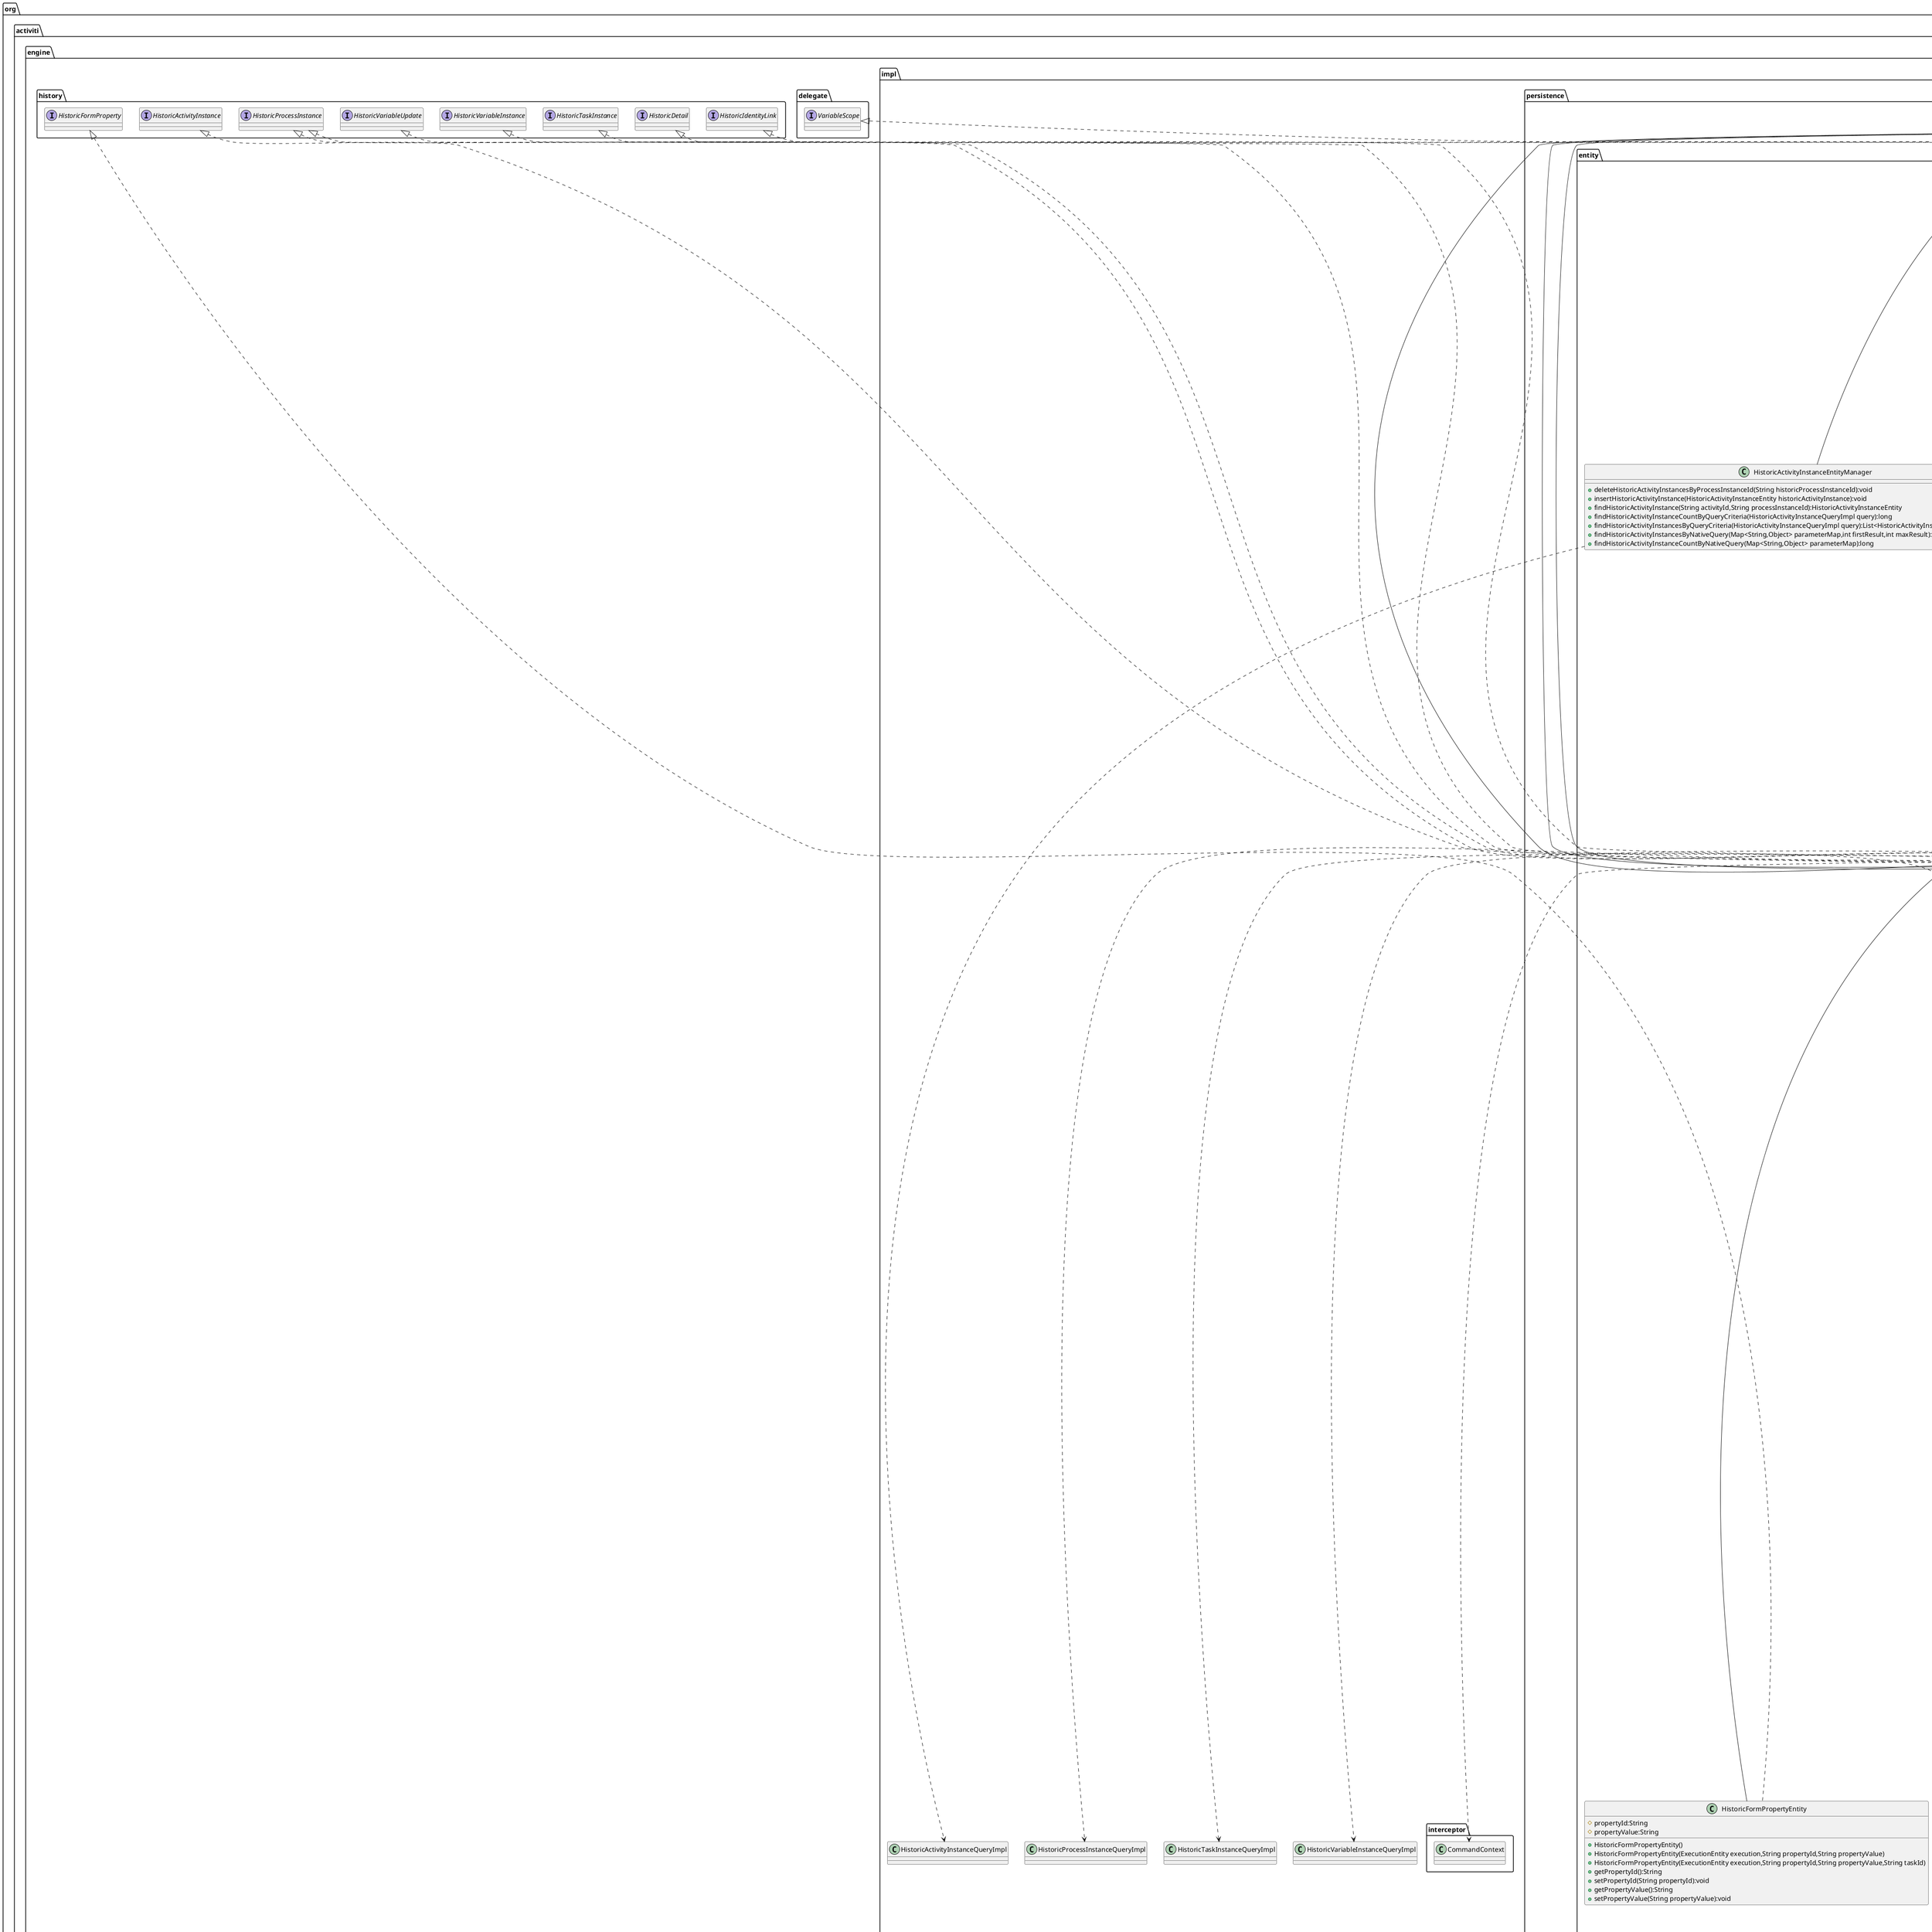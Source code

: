 @startuml
/' !include org.activiti.engine.impl.db.puml '/
/' !include org.activiti.engine.impl.variable.puml '/
/' !include org.activiti.engine.impl.persistence.entity.puml '/
hide @unlinked

package "org.activiti.engine.impl.persistence.entity" {

class AttachmentEntity implements org.activiti.engine.task.Attachment,org.activiti.engine.impl.db.PersistentObject,org.activiti.engine.impl.db.HasRevision {
    # id:String
    # revision:int
    # name:String
    # description:String
    # type:String
    # taskId:String
    # processInstanceId:String
    # url:String
    # contentId:String
    # content:ByteArrayEntity
    # userId:String
    # time:Date

    + AttachmentEntity()
    + getPersistentState():Object
    + getRevisionNext():int
    + getId():String
    + setId(String id):void
    + getRevision():int
    + setRevision(int revision):void
    + getName():String
    + setName(String name):void
    + getDescription():String
    + setDescription(String description):void
    + getType():String
    + setType(String type):void
    + getTaskId():String
    + setTaskId(String taskId):void
    + getProcessInstanceId():String
    + setProcessInstanceId(String processInstanceId):void
    + getUrl():String
    + setUrl(String url):void
    + getContentId():String
    + setContentId(String contentId):void
    + getContent():ByteArrayEntity
    + setContent(ByteArrayEntity content):void
    + getUserId():String
    + setUserId(String userId):void
    + getTime():Date
    + setTime(Date time):void
}

class AttachmentEntityManager extends org.activiti.engine.impl.persistence.AbstractManager {
    + findAttachmentsByProcessInstanceId(String processInstanceId):List<org.activiti.engine.task.Attachment>
    + findAttachmentsByTaskId(String taskId):List<org.activiti.engine.task.Attachment>
    + deleteAttachmentsByProcessInstanceId(String processInstanceId):void
    + deleteAttachmentsByTaskId(String taskId):void
    # checkHistoryEnabled():void
}

class ByteArrayEntity implements org.activiti.engine.impl.db.PersistentObject,org.activiti.engine.impl.db.HasRevision {
    # id:String
    # revision:int
    # name:String
    # bytes:byte[]
    # deploymentId:String
    == construct ==
    # ByteArrayEntity()
    # ByteArrayEntity(String name,byte[] bytes)
    # ByteArrayEntity(byte[] byte)
    == static ==
    + {static} createAndInsert(String name,byte[] byte):ByteArrayEntity
    + {static} createAndInsert(byte[] byte):ByteArrayEntity
    == method ==
    + getBytes():byte[]
    + setBytes(byte[] bytes):void
    + getPersistentState():ByteArrayEntity$PersistentState
    + getRevisionNext():int
    + getId():String
    + setId(String id):void
    + getName():String
    + setName(String name):void
    + getDeploymentId():String
    + setDeploymentId(String deploymentId):void
    + getRevision():int
    + setRevision(int revision):void
    + toString():String
}
class ByteArrayEntity$PersistentState {
    - name:String
    - bytes:byte[]
    + ByteArrayEntity$PersistentState(String name,byte[] bytes)
    + equals(Object obj):boolean
    + hashCode():int
}

class ByteArrayEntityManager extends org.activiti.engine.impl.persistence.AbstractManager {
    + findById(String byteArrayEntityId):ByteArrayEntity
    + deleteByteArrayById(String byteArrayEntityId):void
    + deleteByteArray(ByteArrayEntity):void
}

class ByteArrayRef {
    - id:String
    - name:String
    - entity:ByteArrayEntity
    - deleted:boolean
    == construct ==
    + ByteArrayRef()
    + ByteArrayRef(String id)
    == method ==
    + getId():String
    + getName():String
    + getBytes():byte[]
    + setValue(String name,byte[] bytes):void
    + setBytes(byte[] bytes):void
    + getEntity():ByteArrayEntity
    + delete():void
    + isDeleted():boolean
    + toString():String
}
ByteArrayRef *--> ByteArrayEntity

class CommentEntity implements org.activiti.engine.task.Comment,org.activiti.engine.task.Event,org.activiti.engine.impl.db.PersistentObject {
    # id:String
    # type:String
    # userId:String
    # time:Date
    # taskId:String
    # processInstanceId:String
    # action:String
    # message:String
    # fullMessage:String
    == method ==
    + getPersistentState():Object
    + getFullMessageBytes():byte[]
    + setFullMessageBytes(byte[] bytes):void
    + setMessage(String[] messageParts):void
    + getMessageParts():List<String>
    + getId():String
    + setId(String id):void
    + getUserId():String
    + setUserId(String userId):void
    + getTaskId():String
    + setTaskId(String taskId):void
    + getMessage():String
    + setMessage(String message):void
    + getTime():Date
    + setTime(Date time):void
    + getProcessInstanceId():String
    + setProcessInstanceId(String processInstanceId):void
    + getType():String
    + setType(String type):void
    + getFullMessage():String
    + setFullMessage(String fullMessage):void
    + getAction():String
    + setAction(String action):void
}

class CommentEntityManager extends org.activiti.engine.impl.persistence.AbstractManager {
    + delete(org.activiti.engine.impl.db.PersistentObject):void
    + insert(org.activiti.engine.impl.db.PersistentObject):void
    + findCommentsByTaskId(String taskId):List<org.activiti.engine.task.Comment>
    + findCommentsByTaskIdAndType(String taskId,String type):List<org.activiti.engine.task.Comment>
    + findCommentsByType(String type):List<org.activiti.engine.task.Comment>
    + findEventsByTaskId(String taskId):List<org.activiti.engine.task.Event>
    + findEventsByProcessInstanceId(String processInstanceId):List<org.activiti.engine.task.Event>
    + deleteCommentsByTaskId(String taskId):void
    + deleteCommentsByProcessInstanceId(String processInstanceId):void
    + findCommentsByProcessInstanceId(String processInstanceId):List<org.activiti.engine.task.Comment>
    + findCommentsByProcessInstanceId(String processInstanceId,String type):List<org.activiti.engine.task.Comment>
    + findComment(String commentId):org.activiti.engine.task.Comment
    + findEvent(String commentId):org.activiti.engine.task.Event
}

class CompensateEventSubscriptionEntity extends EventSubscriptionEntity {
    == construct ==
    + CompensateEventSubscriptionEntity()
    + CompensateEventSubscriptionEntity(ExecutionEntity executionEntity)
    == method ==
    + {static} createAndInsert(ExecutionEntity executionEntity):CompensateEventSubscriptionEntity
    # processEventSync(Object payload):void
    + moveUnder(ExecutionEntity newExecution):CompensateEventSubscriptionEntity
}

class DeploymentEntity implements org.activiti.engine.repository.Deployment,org.activiti.engine.impl.db.PersistentObject {
    # id:String
    # name:String
    # category:String
    # tenantId:String
    # resources:Map<String,ResourceEntity》
    # deploymentTime:Date
    # isNew:boolean
    # deployedArtifacts:Map<Class<?>,List<Object>>
    + getResource(String resourceName):ResourceEntity
    + addResource(ResourceEntity resource):void
    + getResources():Map<String,ResourceEntity>
    + getPersistentState():Object
    + addDeployedArtifact(Object deployedArtifact):void
    + getDeployedArtifacts(Class<T> clazz):List<T>
    + getId():String
    + setId(String id):void
    + getName():String
    + setName(String):void
    + getCategory():String
    + setCategory(String):void
    + getTenantId():String
    + setTenantId():String
    + setResources(Map<String,ResourceEntity>):void
    + getDeploymentTime():Date
    + setDeploymentTime(Date deploymentTime):void
    + isNew():boolean
    + setNew(boolean isNew):void
}

class DeploymentEntityManager extends org.activiti.engine.impl.persistence.AbstractManager {
    + insertDeployment(DeploymentEntity deployment):void
    + deleteDeployment(String deploymentId,boolean cascade):void
    # findLatestProcessDefinition(org.activiti.engine.repository.ProcessDefinition):org.activiti.engine.repository.ProcessDefinition
    # findNewLatestProcessDefinitionAfterRemovalOf(org.activiti.engine.repository.ProcessDefinition):org.activiti.engine.repository.ProcessDefinition
    + findLatestDeploymentByName(String deploymentName):DeploymentEntity
    + findDeploymentById(String deploymentId):DeploymentEntity
    + findDeploymentCountByQueryCriteria(org.activiti.engine.impl.DeploymentQueryImpl query):long
    + findDeploymentsByQueryCriteria(org.activiti.engine.impl.DeploymentQueryImpl query,Page page):List<Deployment>
    + getDeploymentResourceNames(String deploymentId):List<String>
    + findDeploymentsByNativeQuery(Map<String,Object> parameter,int firstResult,int maxResult):List<Deployment>
    + findDeploymentCountByNativeQuery(Map<String,Object> parameter):long
}

class EventLogEntryEntity implements org.activiti.engine.impl.db.PersistentObject,org.activiti.engine.event.EventLogEntry {
    # logNumber:long
    # type:String
    # processDefinitionId:String
    # processInstanceId:String
    # executionId:String
    # taskId:String
    # timeStamp:Date
    # userId:String
    # data:byte[]
    # lockOwner:String
    # lockTime:String
    # isProcessed:int
    == construct ==
    + EventLogEntryEntity()
    == method ==
    + getId():String
    + getPersistentState():Object
    + getLogNumber():long
    + setLogNumber(long logNumber):void
    + getType():String
    + setType(String type):void
    + getProcessInstanceId():String
    + setProcessInstanceId(String processInstanceId):void
    + getProcessDefinitionId():String
    + setProcessDefinitionId(String processDefinitionId):void
    + getExecutionId():String
    + setExecutionId(String executionId):void
    + getTaskId():String
    + setTaskId(String taskId):void
    + getTimeStamp():Date
    + setTimeStamp(Date timeStamp):void
    + getUserId():String
    + setUserId(String userId):void
    + getData():byte[]
    + setData(byte[] data):void
    + getLockOwner():String
    + setLockOwner(String lockOwner):void
    + getLockTime():String
    + setLockTime(String lockTime):void
    + getProcessed():int
    + setProcessed(int isProcessed):void
}
class EventLogEntryEntityManager extends org.activiti.engine.impl.persistence.AbstractManager {
    + insert(EventLogEntryEntity entity):void
    + findAllEventLogEntries():List<EventLogEntry>
    + findEventLogEntries(long startLogNr,long pageSize):List<EventLogEntry>
    + findEventLogEntriesByProcessInstanceId(String processInstanceId):List<EventLogEntry>
    + deleteEventLogEntry(long logNr):void
}

abstract class EventSubscriptionEntity implements org.activiti.engine.impl.db.PersistentObject,org.activiti.engine.impl.db.HasRevision {
    == persistent state ==
    # id:String
    # revision:int
    # eventType:String
    # eventName:String
    # executionId:String
    # processInstanceId:String
    # activityId:String
    # configuration:String
    # created:Date
    # processDefinitionId:String
    # tenantId:String
    == runtime state ==
    # execution:ExecutionEntity
    # activity:org.activiti.engine.impl.pvm.process.ActivityImpl
    == construct ==
    + EventSubscriptionEntity()
    + EventSubscriptionEntity(ExecutionEntity executionEntity)
    == method ==
    + eventReceived(Serializable payload, boolean processASync):void
    # processEventSync(Serializable payload):void
    # processEventAsync(Serializable payload):void
    + delete():void
    + insert():void
    # addToExecution():void
    # removeFromExecution():void
    + getPersistentState():Object
    + getExecution():ExecutionEntity
    + setExecution(ExecutionEntity execution):void
    + getActivity():org.activiti.engine.impl.pvm.process.ActivityImpl
    + setActivity(org.activiti.engine.impl.pvm.process.ActivityImpl activity):void
    + getEventType():String
    + setEventType(String eventType):void
    + getEventName():String
    + setEventName(String eventName):void
    + getExecutionId():String
    + setExecutionId(String executionId):void
    + getProcessInstanceId():String
    + setProcessInstanceId(String processInstanceId):void
    + getConfiguration():String
    + setConfiguration(String configuration):void
    + getCreated():Date
    + setCreated(Date created):void
    + getProcessDefinitionId():String
    + setProcessDefinitionId(String processDefinitionId):void
    + getTenantId():String
    + setTenantId(String tenantId):void
    + getId():String
    + setId(String id):void
    + getRevision():int
    + setRevision(int revision):void
    + getRevisionNext():int
    + getActivityId():String
    + setActivityId(String activityId):void
}

class EventSubscriptionEntityManager extends org.activiti.engine.impl.persistence.AbstractManager {
    # createdSignalSubscriptions:List<SignalEventSubscriptionEntity>
    + insert(EventSubscriptionEntity persistentObject):void
    + deleteEventSubscription(EventSubscriptionEntity persistentObject):void
    + deleteEventSubscriptionsForProcessDefinition(String processDefinitionId):void
    + findEventSubscriptionbyId(String id):EventSubscriptionEntity
    + findEventSubscriptionCountByQueryCriteria(EventSubscriptionQueryImpl eventSubscriptionQueryImpl):long
    + findEventSubscriptionsByQueryCriteria(EventSubscriptionQueryImpl eventSubscriptionQueryImpl,Page page):List<EventSubscriptionEntity>
    + findSignalEventSubscriptionsByEventName(String eventName,String tenantId):List<SignalEventSubscriptionEntity>
    + findSignalEventSubscriptionsByProcessInstanceAndEventName(String processInstanceId,String eventName):List<SignalEventSubscriptionEntity>
    + findSignalEventSubscriptionsByExecution(String executionId):List<SignalEventSubscriptionEntity>
    + findSignalEventSubscriptionsByNameAndExecution(String name,String executionId):List<SignalEventSubscriptionEntity>
    + findEventSubscriptionsByExecutionAndType(String executionId,String type):List<EventSubscriptionEntity>
    + findEventSubscriptionsByExecution(String executionId):List<EventSubscriptionEntity>
    + findEventSubscriptions(String executionId,String type,String activityId):List<EventSubscriptionEntity>
    + findEventSubscriptionsByConfiguration(String type,String configuration,String tenantId):List<EventSubscriptionEntity>
    + findEventSubscriptionsByTypeAndProcessDefinitionId(String type,String processDefinitionId,String tenantId):List<EventSubscriptionEntity>
    + findEventSubscriptionsByName(String type,String eventName,String tenantId):List<EventSubscriptionEntity>
    + findEventSubscriptionsByNameAndExecution(String type,String eventName,String executionId):List<EventSubscriptionEntity>
    + findMessageStartEventSubscriptionByName(String messageName,String tenantId):MessageEventSubscriptionEntity
    + updateEventSubscriptionTenantId(String oldTenantId,String newTenantId):void
}

class ExecutionEntity extends VariableScopeImpl implements ActivityExecution,ExecutionListenerExecution,Execution,PvmExecution,ProcessInstance,InterpretableExecution,org.activiti.engine.impl.db.PersistentObject,org.activiti.engine.impl.db.HasRevision {
    # {static} EVENT_SUBSCRIPTIONS_STATE_BIT: int
    # {static} TASKS_STATE_BIT: int
    # {static} JOBS_STATE_BIT: int
    # processDefinition:org.activiti.engine.impl.pvm.process.ProcessDefinitionImpl
    # activity:org.activiti.engine.impl.pvm.process.ActivityImpl
    # transition:org.activiti.engine.impl.pvm.process.TransitionImpl
    # transitionBeingToken:org.activiti.engine.impl.pvm.process.TransitionImpl
    # processInstance: ExecutionEntity
    # parent: ExecutionEntity
    # executions:List<ExecutionEntity>
    # superExecution: ExecutionEntity
    # subProcessInstance: ExecutionEntity
    # startingExecution:org.activiti.engine.impl.pvm.runtime.StartingExecution
    # tenantId:String
    # name:String
    # description:String
    # localizedName:String
    # localizedDescription:String
    # lockTime:Date
    # isActive:boolean
    # isScope:boolean
    # isConcurrent:boolean
    # isEnded:boolean
    # isEventScope:boolean
    # eventName:String
    # eventSource:org.activiti.engine.impl.pvm.PvmProcessElement
    # executionListenerIndex:int
    # eventSubscription:List< EventSubscriptionEntity>
    # jobs:List<JobEntity>
    # tasks:List<TaskEntity>
    # identityLinks:List<IdentityLinkEntity>
    # cachedEntityState:int
    # deleteRoot:boolean
    # deleteReason:String
    # executeListeners:boolean
    # replacedBy:ExecutionEntity
    # nextOperation:AtomicOperation
    # isOperating:boolean
    # revision:int
    # suspensionState:int
    # processDefinitionId:String
    # processDefinitionKey:String
    # processDefinitionName:String
    # processDefinitionVersion:int
    # deploymentId:String
    # activityId:String
    # activityName:String
    # processInstanceId:String
    # businessKey:String
    # parentId:String
    # superExecutionId:String
    # forceUpdate:boolean
    # queryVariables:List<VariableInstanceEntity>
    == construct ==
    + ExecutionEntity(org.activiti.engine.impl.pvm.process.ActivityImpl)
    + ExecutionEntity()
    == method ==
    + createExecution():ExecutionEntity
    + createSubProcessInstance(PvmProcessDefinition processDefinition):PvmProcessInstance
    # newExecution():ExecutionEntity
    + initialize():void
    + start():void
    + destroy():void
    + end():void
    + signal(String signalName,Object signalData):void
    + take(PvmTransition transition):void
    + take(PvmTransition transition,boolean fireActivityCompletionEvent):void
    + executeActivity(PvmActivity activity):void
    + findInactiveConcurrentExecutions(PvmActivity activity):List<ActivityExecution>
    # getAllChildExecutions():List<ExecutionEntity>
    + takeAll(List<PvmTransition> transitions,List<ActivityExecution> recyclableExecutions):void
    # fireActivityCompletedEvent():void
    # allExecutionsInSameActivity(List<ExecutionEntity> executions):boolean
    + performOperation(AtomicOperation executionOperation):void
    # performOperationSync(AtomicOperation executionOperation):void
    # scheduleAtomicOperationAsync(AtomicOperation executionOperation):void
    + isActive(String activityId):boolean
    + inActivate():void
    + getExecutions():List<ExecutionEntity>
    # ensureExecutionsInitialized():void
    + setExecutions(List<ExecutionEntity> executions):void
    + findExecution(String activityId):ExecutionEntity
    + findActiveActivityIds():List<String>
    # collectActiveActivityIds(List<String> activeActivityIds):void
    + getBusinessKey():String
    + setBusinessKey(String businessKey):void
    + getProcessBusinessKey():String
    + getProcessDefinition():ProcessDefinitionImpl
    + setProcessDefinitionId(String processDefinitionId):void
    + getProcessDefinitionId():String
    + setProcessDefinitionKey(String processDefinitionKey):void
    + getProcessDefinitionKey():String
    + getProcessDefinitionName():String
    + setProcessDefinitionName():String
    + getProcessDefinitionVersion():String
    + setProcessDefinitionVersion(Integer version):void
    + getDeploymentId():String
    + setDeploymentId(String deploymentId):void
    # ensureProcessDefinitionInitialized():void
    + setProcessDefinition(ProcessDefinitionImpl processDefinition):void
    + getProcessInstance():ExecutionEntity
    # ensureProcessInstanceInitialized():void
    + setProcessInstance(InterpretableExecution processInstance):void
    + isProcessInstanceType():boolean
    + getActivity():ActivityImpl
    # ensureActivityInitialized():void
    + setActivity(ActivityImpl activity):void
    + getParent():ExecutionEntity
    # ensureParentInitialized():void
    + setParent(InterpretableExecution parent):void
    + getSuperExecutionId():String
    + getSuperExecution():ExecutionEntity
    # ensureSuperExecutionInitialized():void
    + setSuperExecution(ExecutionEntity superExecution):void
    + getSubProcessInstance():ExecutionEntity
    + setSubProcessInstance(ExecutionEntity subProcessInstance):void
    # ensureSubProcessInstanceInitialized():void
    # getScopeObject():ScopeImpl
    + isScope():boolean
    + setScope(boolean isScope):void
    + remove():void
    + destroyScope(String reason):void
    - removeEventScopes():void
    - removeEventSubscriptions():void
    - removeJobs():void
    - removeTasks(String reason):void
    + getReplacedBy():ExecutionEntity
    + setReplacedBy(InterpretableExecution replacedBy):void
    # initializeVariableInstanceBackPointer(VariableInstanceEntity variableInstance):void
    # loadVariableInstances():List<VariableInstanceEntity>
    # getParentVariableScope():VariableScopeImpl
    # getSourceActivityExecution():ExecutionEntity
    # isActivityIdUsedForDetails():boolean
    # createVariableInstance(String variableName,Object value,ExecutionEntity sourceActivityExecution):VariableInstanceEntity
    # updateVariableInstance(VariableInstanceEntity variableInstances,Object value,ExecutionEntity sourceActivityExecution):void
    # getSpecificVariable(String variableName):VariableInstanceEntity
    # getSpecificVariables(Collection<String> variableNames):List<VariableInstanceEntity>
    + getPersistentState():Object
    + insert():void
    + deleteCascade(String deleteReason):void
    + setDeleteRoot(boolean deleteRoot):void
    + getRevisionNext():int
    + forceUpdate():void
    + getEngineServices():EngineServices
    + getToStringIdentity():String
    + getEventSubscriptionsInternal():List<EventSubscriptionEntity>
    + getEventSubscriptions():List<EventSubscriptionEntity>
    + getCompensateEventSubscriptions():List<CompensateEventSubscriptionEntity>
    + getCompensateEventSubscriptions(String activityId):List<CompensateEventSubscriptionEntity>
    # ensureEventSubscriptionsInitialized():void
    + addEventSubscription(EventSubscriptionEntity eventSubscription):void
    + removeEventSubscription(EventSubscriptionEntity eventSubscriptionEntity):void
    # ensureJobsInitialized():void
    # getJobsInternal():List<JobEntity>
    + getJobs():List<JobEntity>
    + addJob(JobEntity jobEntity):void
    + removeJob(JobEntity jobEntity):void
    + getTasks():List<TaskEntity>
    + addTask(TaskEntity task):void
    + removeTask(TaskEntity task):void
    + getIdentityLinks():List<IdentityLinkEntity>
    + addIdentityLink(String userId,String groupId,String type):IdentityLinkEntity
    + involveUser(String userId,String type):IdentityLinkEntity
    + removeIdentityLinks():void
    + setCachedEntityState(int cachedEntityState):void
    + getCachedEntityState():int
    + getProcessInstanceId():String
    + getParentId():String
    + setParentId(String parentId):void
    + getId():String
    + setId(String id):void
    + getRevision():int
    + setRevision(int revision):void
    + getActivityId():String
    + getTransition():TransitionImpl
    + setTransition(TransitionImpl transition):void
    + getTransitionBeingTaken():TransitionImpl
    + setTransitionBeingTaken(TransitionImpl transition):void
    + getExecutionListenerIndex():Integer
    + setExecutionListenerIndex(Integer executionListenerIndex):void
    + isConcurrent():boolean
    + setConcurrent(boolean isConcurrent):void
    + isActive():boolean
    + setActive(boolean isActive):void
    + isEnded():boolean
    + setEnded(boolean ended):void
    + getEventName():String
    + setEventName(String eventName):void
    + getEventSource():PvmProcessElement
    + setEventSource(PvmProcessElement eventSource):void
    + getDeleteReason():String
    + setDeleteReason(String deleteReason):void
    + isDeleteRoot():boolean
    + getSuspensionState():int
    + setSuspensionState(int state):void
    + isSuspended():boolean
    + isEventScope():boolean
    + setEventScope(boolean isEventScope):void
    + getStartingExecution():StartingExecution
    + disposeStartingExecution():void
    + shouldExecuteListeners():boolean
    + getCurrentActivityId():String
    + getCurrentActivityName():String
    + getName():String
    + getDescription():String
    + getTenantId():String
    + setTenantId(String tenantId):void
    + getLockTime():Date
    + setLockTime(Date lockTime):void
    + getProcessVariables():Map<String,Object>
    + getQueryVariables():List<VariableInstanceEntity>
    + setQueryVariables(List<VariableInstanceEntity> queryVariables):void
    + updateProcessBusinessKey(String bzKey):String
    + deleteIdentityLink(String userId,String groupId,String type):void
    + setExecuteListeners(boolean executeListeners):void
}

class ExecutionEntityManager extends org.activiti.engine.impl.persistence.AbstractManager {
    + deleteProcessInstancesByProcessDefinition(String processDefinitionId,String deleteReason,boolean cascade,boolean executeListeners):void
    + deleteProcessInstance(String processInstanceId,String deleteReason):void
    + deleteProcessInstance(String processInstanceId,String deleteReason,boolean cascade,boolean executeListeners):void
    - deleteProcessInstanceCascade(ExecutionEntity execution,String deleteReason,boolean deleteHistory,boolean executeListeners):void
    + findSubProcessInstanceBySuperExecutionId(String superExecutionId):ExecutionEntity
    + findChildExecutionsByParentExecutionId(String parentExecutionId):List<ExecutionEntity>
    + findChildExecutionsByProcessInstanceId(String processInstanceId):List<ExecutionEntity>
    + findExecutionById(String executionId):ExecutionEntity
    + findExecutionCountByQueryCriteria(org.activiti.engine.impl.ExecutionQueryImpl query):long
    + findExecutionsByQueryCriteria(org.activiti.engine.impl.ExecutionQueryImpl query,Page page):List<ExecutionEntity>
    + findProcessInstanceCountByQueryCriteria(org.activiti.engine.impl.ProcessInstanceQueryImpl query):long
    + findProcessInstanceByQueryCriteria(org.activiti.engine.impl.ProcessInstanceQueryImpl query):List<ProcessInstance>
    + findProcessInstanceAndVariablesByQueryCriteria(org.activiti.engine.impl.ProcessInstanceQueryImpl query):List<ProcessInstance>
    + findEventScopeExecutionsByActivityId(String activityRef,String parentExecutionId):List<ExecutionEntity>
    + findExecutionsByNativeQuery(Map<String,Object> parameter,int firstResult,int maxResult):List<Execution>
    + findProcessInstanceByNativeQuery(Map<String,Object> parameter,int firstResult,int maxResult):List<ProcessInstance>
    + findExecutionCountByNativeQuery(Map<String,Object> parameter):long
    + updateExecutionTenantIdForDeployment(String deploymentId,String newTenantId):void
    + updateProcessInstanceLockTime(String processInstanceId):void
    + clearProcessInstanceLockTime(String processInstanceId):void
}

class GroupEntity implements org.activiti.engine.identity.Group,org.activiti.engine.impl.db.PersistentObject,org.activiti.engine.impl.db.HasRevision {
    # id:String
    # revision:int
    # name:String
    # type:String
    + GroupEntity()
    + GroupEntity(String id)
    + getPersistentState():Object
    + getRevisionNext():int
    + getId():String
    + setId(String id):void
    + getName():String
    + setName(String name):void
    + getType():String
    + setType(String type):void
    + getRevision():int
    + setRevision(int revision):void
}
class GroupEntityManager extends org.activiti.engine.impl.persistence.AbstractManager implements GroupIdentityManager{
    + createNewGroup(String groupId): org.activiti.engine.identity.Group
   + insertGroup(org.activiti.engine.identity.Group group): void
   + updateGroup(org.activiti.engine.identity.Group updatedGroup): void
   + deleteGroup(String groupId): void
   + createNewGroupQuery(): org.activiti.engine.identity.GroupQuery
   + findGroupByQueryCriteria(org.activiti.engine.impl.GroupQueryImpl query, org.activiti.engine.impl.Page page): List<org.activiti.engine.identity.Group>
   + findGroupCountByQueryCriteria(org.activiti.engine.impl.GroupQueryImpl query): long
   + findGroupsByUser(String userId): List<org.activiti.engine.identity.Group>
   + findGroupsByNativeQuery(Map<String, Object> parameterMap, int firstResult, int maxResults): List<org.activiti.engine.identity.Group>
   + findGroupCountByNativeQuery(Map<String, Object> parameterMap): long
   + isNewGroup(org.activiti.engine.identity.Group group): boolean
}

interface GroupIdentityManager {
   + createNewGroup(String groupId): org.activiti.engine.identity.Group
   + insertGroup(org.activiti.engine.identity.Group group): void
   + updateGroup(org.activiti.engine.identity.Group updatedGroup): void
   + deleteGroup(String groupId): void
   + createNewGroupQuery(): org.activiti.engine.identity.GroupQuery
   + findGroupByQueryCriteria(org.activiti.engine.impl.GroupQueryImpl query, org.activiti.engine.impl.Page page): List<org.activiti.engine.identity.Group>
   + findGroupCountByQueryCriteria(org.activiti.engine.impl.GroupQueryImpl query): long
   + findGroupsByUser(String userId): List<org.activiti.engine.identity.Group>
   + findGroupsByNativeQuery(Map<String, Object> parameterMap, int firstResult, int maxResults): List<org.activiti.engine.identity.Group>
   + findGroupCountByNativeQuery(Map<String, Object> parameterMap): long
   + isNewGroup(org.activiti.engine.identity.Group group): boolean
}

class HistoricActivityInstanceEntity extends HistoricScopeInstanceEntity implements org.activiti.engine.history.HistoricActivityInstance {
    # activityId:String
    # activityName:String
    # activityType:String
    # executionId:String
    # assignee:String
    # taskId:String
    # calledProcessInstanceId:String
    # tenantId:String
    + HistoricActivityInstanceEntity（）
    + getPersistentState():Object
    + getActivityId():String
    + setActivityId(String activityId):void
    + getActivityName():String
    + setActivityName(String activityName):void
    + getActivityType():String
    + setActivityType(String activityType):void
    + getExecutionId():String
    + setExecutionId(String executionId):void
    + getAssignee():String
    + setAssignee(String assignee):void
    + getTaskId():String
    + setTaskId(String taskId):void
    + getCalledProcessInstanceId():String
    + setCalledProcessInstanceId(String calledProcessInstanceId):void
    + getTenantId():String
    + setTenantId(String tenantId):void
    + getTime():Date
}

class HistoricActivityInstanceEntityManager extends org.activiti.engine.impl.persistence.AbstractManager {
    + deleteHistoricActivityInstancesByProcessInstanceId(String historicProcessInstanceId):void
    + insertHistoricActivityInstance(HistoricActivityInstanceEntity historicActivityInstance):void
    + findHistoricActivityInstance(String activityId,String processInstanceId):HistoricActivityInstanceEntity
    + findHistoricActivityInstanceCountByQueryCriteria(HistoricActivityInstanceQueryImpl query):long
    + findHistoricActivityInstancesByQueryCriteria(HistoricActivityInstanceQueryImpl query):List<HistoricActivityInstance>
    + findHistoricActivityInstancesByNativeQuery(Map<String,Object> parameterMap,int firstResult,int maxResult):List<HistoricActivityInstance>
    + findHistoricActivityInstanceCountByNativeQuery(Map<String,Object> parameterMap):long
}
HistoricActivityInstanceEntityManager ..> org.activiti.engine.impl.HistoricActivityInstanceQueryImpl

class HistoricDetailAssignmentEntity extends HistoricDetailEntity {
}
abstract class HistoricDetailEntity implements org.activiti.engine.history.HistoricDetail,org.activiti.engine.impl.db.PersistentObject {
    # id:String
    # processInstanceId:String
    # activityInstanceId:String
    # executionId:String
    # taskId:String
    # time:Date
    # detailType:String
    + getPersistentState():Object
    + delete():void
    + getId():String
    + setId(String id):void
    + getProcessInstanceId():String
    + setProcessInstanceId(String processInstanceId):void
    + getActivityInstanceId():String
    + setActivityInstanceId(String activityInstanceId):void
    + getExecutionId():String
    + setExecutionId(String executionId):void
    + getTaskId():String
    + setTaskId(String taskId):void
    + getTIme():Date
    + setTime(Date time):void
    + getDetailType():String
    + setDetailType(String detailType):void
}
class HistoricDetailEntityManager extends org.activiti.engine.impl.persistence.AbstractManager {
    + deleteHistoricDetailsByProcessInstanceId(String processInstanceId):void
    + findHistoricDetailCountByQueryCriteria(HistoricDetailQueryImpl query):long
    + findHistoricDetailsByQueryCriteria(HistoricDetailQueryImpl query):List<HistoricDetail>
    + deleteHistoricDetailsByTaskId(String taskId):void
    + findHistoricDetailsByNativeQuery(Map<String,Object> params,int firstResult,int maxResult):List<HistoricDetail>
    + findHistoricDetailCountByNativeQuery(Map<String,Object> param):long
}

class HistoricDetailTransitionInstanceEntity extends HistoricDetailEntity {

}
abstract HistoricScopeInstanceEntity implements org.activiti.engine.impl.db.PersistentObject {
}
class HistoricDetailVariableInstanceUpdateEntity extends HistoricDetailEntity implements org.activiti.engine.impl.variable.ValueFields,org.activiti.engine.history.HistoricVariableUpdate,org.activiti.engine.impl.db.PersistentObject, HasRevision{
    # revision:int
    # name:String
    # variableType:VariableType
    # longValue:Long
    # doubleValue:Double
    # textValue:String
    # textValue2:String
    # byteArrayRef:ByteArrayRef
    # cachedValue:Object
    # HistoricDetailVariableInstanceUpdateEntity()
    + {static} copyAndInsert(VariableInstanceEntity variableInstance):HistoricDetailVariableInstanceUpdateEntity
    + getValue():Object
    + delete():void
    + getPersistentState():Object
    + getVariableTypeName():String
    + getRevisionNext():int
    + getBytes():byte[]
    + setBytes(byte[] bytes):void
    + getByteArrayValueId():String
    + getByteArrayValue():ByteArrayEntity
    + setByteArrayValue(byte[] bytes):void
    + getRevision():int
    + setRevision(int revision):void
    + getVariableName():String
    + getName():String
    + getVariableType():VariableType
    + setVariableType(VariableType type):void
    + getLongValue():Long
    + setLongValue(Long longValue):void
    + getDoubleValue():Double
    + setDoubleValue(Double doubleValue):void
    + getTextValue():String
    + setTextValue(String textValue):void
    + getTextValue2():String
    + setTextValue2(String textValue2):void
    + getCachedValue():Object
    + setCachedValue(Object cachedValue):void



}
class HistoricFormPropertyEntity extends HistoricDetailEntity implements org.activiti.engine.history.HistoricFormProperty {
    # propertyId:String
    # propertyValue:String
    + HistoricFormPropertyEntity()
    + HistoricFormPropertyEntity(ExecutionEntity execution,String propertyId,String propertyValue)
    + HistoricFormPropertyEntity(ExecutionEntity execution,String propertyId,String propertyValue,String taskId)
    + getPropertyId():String
    + setPropertyId(String propertyId):void
    + getPropertyValue():String
    + setPropertyValue(String propertyValue):void
}
class HistoricIdentityLinkEntity implements org.activiti.engine.history.HistoricIdentityLink,org.activiti.engine.impl.db.PersistentObject,org.activiti.engine.impl.db.BulkDeleteable {
    # id:String
    # userId:String
    # groupId:String
    # type:String
    # processInstanceId:String
    # taskId:String
    + HistoricIdentityLinkEntity(IdentityLinkEntity link)
    + HistoricIdentityLinkEntity()
    + getPersistentState():Object
    + isUser():boolean
    + isGroup():boolean
    + getId():String
    + setId(String id):void
    + getType():String
    + setType(String type):void
    + getUserId():String
    + setUserId(String userId):void
    + getGroupId():String
    + setGroupId(String groupId):void
    + getTask():String
    + setTask(String taskId):void
    + getProcessInstanceId():String
    + setProcessInstanceId(String processInstanceId):void
}
class HistoricIdentityLinkEntityManager extends org.activiti.engine.impl.persistence.AbstractManager {
    + deleteHistoricIdentityLink(HistoricIdentityLinkEntity link):void
    + deleteHistoricIdentityLink(String id):void
    + findHistoricIdentityLinksByTaskId(String taskId):List<HistoricIdentityLinkEntity>
    + findHistoricIdentityLinksByProcessInstanceId(String processInstanceId):List<HistoricIdentityLinkEntity>
    + deleteHistoricIdentityLinksByTaskId(String taskId):void
    + deleteHistoricIdentityLinksByProcInstance(String processInstanceId):void
}

class HistoricProcessInstanceEntity extends HistoricScopeInstanceEntity implements org.activiti.engine.history.HistoricProcessInstance,org.activiti.engine.history.HistoricProcessInstance,org.activiti.engine.impl.db.BulkDeleteable {
    # endActivityId:String
    # businessKey:String
    # startUserId:String
    # startActivityId:String
    # superProcessInstanceId:String
    # tenantId:String
    # name:String
    # localizedName:String
    # description:String
    # localizedDescription:String
    # queryVariables:List<HistoricVariableInstanceEntity>
    + HistoricProcessInstanceEntity()
    + HistoricProcessInstanceEntity(ExecutionEntity processInstance)
    + getPersistentState():Object
    + getEndActivityId():String
    + setEndActivityId(String endActivityId):void
    + getBusinessKey():String
    + setBusinessKey(String businessKey):void
    + getStartUserId():String
    + setStartUserId(String startUserId):void
    + getStartActivityId():String
    + setStartActivityId(String startActivityId):void
    + getSuperProcessInstanceId():String
    + setSuperProcessInstanceId(String superProcessInstanceId):void
    + getTenantId():String
    + setTenantId(String tenantId):void
    + getName():String
    + setName(String name):void
    + getLocalizedName():String
    + setLocalizedName(String localizedName):void
    + getDescription():String
    + setDescription(String description):void
    + getLocalizedDescription():String
    + setLocalizedDescription(String localizedDescription):void
    + getProcessVariables():Map<String,Object>
    + getQueryVariables():List<HistoricVariableInstanceEntity>
    + setQueryVariables(List<HistoricVariableInstanceEntity> queryVariables):void
}

class HistoricProcessInstanceEntityManager extends org.activiti.engine.impl.persistence.AbstractManager {
    + findHistoricProcessInstance(String processInstanceId):HistoricProcessInstanceEntity
    + deleteHistoricProcessInstanceByProcessDefinitionId(String processDefinitionId):void
    + deleteHistoricProcessInstanceById(String historicProcessInstanceId):void
    + findHistoricProcessInstanceCountByQueryCriteria(HistoricProcessInstanceQueryImpl query):long
    + findHistoricProcessInstancesByQueryCriteria(HistoricProcessInstanceQueryImpl query):List<HistoricProcessInstance>
    + findHistoricProcessInstancesAndVariablesByQueryCriteria(HistoricProcessInstanceQueryImpl query):List<HistoricProcessInstance>
    + findHistoricProcessInstancesByNativeQuery(Map<String,Object> parameterMap,int firstResult,int maxResults):List<HistoricProcessInstance>
    + findHistoricProcessInstanceCountByNativeQuery(Map<String,Object> parameterMap):long
}
HistoricProcessInstanceEntityManager ..> org.activiti.engine.impl.HistoricProcessInstanceQueryImpl

abstract class HistoricScopeInstanceEntity implements org.activiti.engine.impl.db.PersistentObject {
    # id:String
    # processInstanceId:String
    # processDefinitionId:String
    # processDefinitionKey:String
    # processDefinitionName:String
    # processDefinitionVersion:Integer
    # deploymentId:String
    # startTime:Date
    # endTime:Date
    # durationInMillis:Long
    # deleteReason:String
    + markEnded(String deleteReason):void
    + getId():String
    + setId(String id):void
    + getProcessInstanceId():String
    + setProcessInstanceId(String processInstanceId):void
    + getProcessDefinitionId():String
    + setProcessDefinitionId(String processDefinitionId):void
    + getProcessDefinitionKey():String
    + setProcessDefinitionKey(String processDefinitionKey):void
    + getProcessDefinitionName():String
    + setProcessDefinitionName(String processDefinitionName):void
    + getProcessDefinitionVersion():Integer
    + setProcessDefinitionVersion(Integer version):void
    + getDeploymentId():String
    + setDeploymentId(String deploymentId):void
    + getStartTime():Date
    + setStartTime(Date startTime):void
    + getEndTime():Date
    + setEndTime(Date endTime):void
    + getDurationInMillis():Long
    + setDurationInMillis(Long durationInMillis):void
    + getDeleteReason():String
    + setDeleteReason(String deleteReason):void
}
class HistoricTaskInstanceEntity extends HistoricScopeInstanceEntity implements org.activiti.engine.history.HistoricTaskInstance,org.activiti.engine.impl.db.BulkDeleteable,org.activiti.engine.impl.db.PersistentObject {
    # executionId:String
    # name:String
    # localizedName:String
    # description:String
    # localizedDescription:String
    # parentTaskId:String
    # owner:String
    # assignee:String
    # taskDefinitionKey:String
    # formKey:String
    # priority:int
    # dueDate:Date
    # claimTIme:Date
    # category:String
    # tenantId:String
    # queryVariables:List<HistoricVariableInstanceEntity>
    + HistoricTaskInstanceEntity()
    + HistoricTaskInstanceEntity(TaskEntity task,ExecutionEntity execution)
    + getPersistentState():Object
    + getExecutionId():String
    + setExecutionId(String executionId):void
    + getName():String
    + setName(String name):void
    + setLocalizedName(String localizedName):void
    + getLocalizedName():String
    + getDescription():String
    + setDescription(String description):void
    + getLocalizedDescription():String
    + setLocalizedDescription(String localizedDescription):void
    + getAssignee():String
    + setAssignee(String assignee):void
    + getTaskDefinitionKey():String
    + setTaskDefinitionKey(String taskDefinitionKey):void
    + getCreateTime():Date
    + getFormKey():String
    + setFormKey(String formKey):void
    + getPriority():int
    + setPriority(int priority):void
    + getDueDate():Date
    + setDueDate(Date dueDate):void
    + getCategory():String
    + setCategory(String category):void
    + getOwner():String
    + setOwner(String owner):void
    + getParentTaskId():String
    + setParentTaskId(String parentTaskId):void
    + getClaimTime():Date
    + setClaimTime(Date claimTime):void
    + getTenantId():String
    + setTenantId(String tenantId):void
    + getTime():Date
    + setTime():Date
    + getWorkTimeInMillis():Long
    + getTaskLocalVariables():Map<String,Object>
    + getProcessVariables():Map<String,Object>
    + getQueryVariables():List<HistoricVariableInstanceEntity>
    + setQueryVariables(List<HistoricVariableInstanceEntity> queryVariables):void
}
class HistoricTaskInstanceEntityManager extends org.activiti.engine.impl.persistence.AbstractManager {
    + deleteHistoricTaskInstancesByProcessInstanceId(String processInstanceId):void
    + findHistoricTaskInstanceCountByQueryCriteria(HistoricTaskInstanceQueryImpl query):long
    + findHistoricTaskInstancesByQueryCriteria(HistoricTaskInstanceQueryImpl query):List<HistoricTaskInstance>
    + findHistoricTaskInstancesAndVariablesByQueryCriteria(HistoricTaskInstanceQueryImpl query):List<HistoricTaskInstance>
    + findHistoricTaskInstancesById(String taskId):HistoricTaskInstanceEntity
    + findHistoricTasksByParentTaskId(String parentTaskId):List<HistoricTaskInstance>
    + deleteHistoricTaskInstanceById(String taskId):void
    + findHistoricTaskInstancesByNativeQuery(Map<String,Object> param,int firstResult,int maxResult):List<HistoricTaskInstance>
    + findHistoricTaskInstanceCountByNativeQuery(Map<String,Object> param):long
}
HistoricTaskInstanceEntityManager ..> org.activiti.engine.impl.HistoricTaskInstanceQueryImpl

class HistoricVariableInitializingList extends ArrayList<HistoricVariableInstanceEntity> {
    + add(int index,HistoricVariableInstanceEntity e):void
    + add(HistoricVariableInstanceEntity e):boolean
    + addAll(Collection<? extends HistoricVariableInstanceEntity> c):boolean
    + addAll(int index,Collection<? extends HistoricVariableInstanceEntity> c):boolean
    # initializeVariable(HistoricVariableInstanceEntity e):void
}
class HistoricVariableInstanceEntity implements org.activiti.engine.impl.variable.ValueFields, org.activiti.engine.history.HistoricVariableInstance, org.activiti.engine.impl.db.PersistentObject, org.activiti.engine.impl.db.HasRevision, BulkDeleteable {
    # id:String
    # revision:int
    # name:String
    # variableType:VariableType
    # processInstanceId:String
    # executionId:String
    # taskId:String
    # createTime:Date
    # lastUpdatedTime:Date
    # longValue:Long
    # doubleValue:Double
    # textValue:String
    # textValue2:String
    # byteArrayRef:ByteArrayRef
    # cachedValue:Object
    # HistoricVariableInstanceEntity()
    + {static} copyAndInsert(VariableInstanceEntity variableInstance):HistoricVariableInstanceEntity
    + copyValue(VariableInstanceEntity variableInstance):void
    + delete():void
    + getPersistentState():Object
    + getRevisionNext():int
    + getValue():Object
    + getBytes():byte[]
    + setBytes(byte[] bytes):void
    + getByteArrayValue():ByteArrayEntity
    + getByteArrayValueId():String
    + setByteArrayValue(byte[] bytes):void
    + getId():String
    + setId(String id):void
    + getVariableTypeName():String
    + getVariableName():String
    + getVariableType():VariableType
    + getRevision():int
    + setRevision(int revision):void
    + getName():String
    + getLongValue():Long
    + setLongValue(Long longValue):void
    + getDoubleValue():Double
    + setDoubleValue(Double doubleValue):void
    + getTextValue():String
    + setTextValue(String textValue):void
    + getTextValue2():String
    + setTextValue2(String textValue2):void
    + getCachedValue():Object
    + setCachedValue(Object cachedValue):void
    + setVariableType(VariableType variableType):void
    + setProcessInstanceId(String processInstanceId):void
    + getProcessInstanceId():String
    + getTaskId():String
    + setTaskId(String taskId):void
    + getCreateTime():Date
    + setCreateTime(Date createTime):void
    + getLastUpdatedTime():Date
    + setLastUpdatedTime(Date lastUpdatedTime):void
    + getExecutionId():String
    + setExecutionId(String executionId):void
    + getTime():Date
}
HistoricVariableInstanceEntity ..> org.activiti.engine.impl.variable.VariableType
HistoricVariableInstanceEntity ..> org.activiti.engine.impl.variable.ValueFields

class HistoricVariableInstanceEntityManager extends org.activiti.engine.impl.persistence.AbstractManager {
    + deleteHistoricVariableInstanceByProcessInstanceId(String historicProcessInstanceId):void
    + findHistoricVariableInstanceCountByQueryCriteria(HistoricVariableInstanceQueryImpl query):long
    + findHistoricVariableInstancesByQueryCriteria(HistoricVariableInstanceQueryImpl query,Page page):List<HistoricVariableInstance>
    + findHistoricVariableInstanceByVariableInstanceId(String variableInstanceId):HistoricVariableInstanceEntity
    + deleteHistoricVariableInstancesByTaskId(String taskId):void
    + delete(PersistentObject persistentObject):void
    + findHistoricVariableInstancesByNativeQuery(Map<String,Object> param,int firstResult,int maxResult):List<HistoricVariableInstanceEntity>
    + findHistoricVariableInstanceCountByNativeQuery(Map<String,Object> param):long
}
HistoricVariableInstanceEntityManager ..> org.activiti.engine.impl.HistoricVariableInstanceQueryImpl

class IdentityInfoEntity implements org.activiti.engine.impl.db.PersistentObject,org.activiti.engine.impl.db.HasRevision {
    # id:String
    # revision:int
    # type:String
    # userId:String
    # key:String
    # value:String
    # password:String
    # passwordBytes:byte[]
    # parentId:String
    # details:Map<String,String>

    + getPersistentState():Object
    + getRevisionNext():int
    + getId():String
    + setId(String id):void
    + getType():String
    + setType(String type):void
    + getUserId():String
    + setUserId(String userId):void
    + getKey():String
    + setKey(String key):void
    + getValue():String
    + setValue(String value):void
    + getPassword():String
    + setPassword(String password):void
    + getPasswordBytes():byte[]
    + setPasswordBytes(byte[] passwordBytes):void
    + getParentId():String
    + setParentId(String parentId):void
    + getDetails():Map<String,String>
    + setDetails(Map<String,String> details):void

}
class IdentityInfoEntityManager extends org.activiti.engine.impl.persistence.AbstractManager {
    + deleteUserInfoByUserIdAndKey(String userId,String key):void
    + deleteIdentityInfo(IdentityInfoEntity identityInfo):void
    # findIdentityInfoDetails(String identityInfoId):List<IdentityInfoEntity>
    + setUserInfo(String userId,String userPassword,String type,String key,String value,String accountPassword,Map<String,String> accountDetails):void
    + encryptPassword(String accountPassword,String userPassword):byte[]
    + decryptPassword(byte[] storedPassword,String userPassword):String
    + findUserInfoByUserIdAndKey(String userId,String key):IdentityInfoEntity
    + findUserInfoKeysByUserIdAndType(String userId,String type):List<String>

}
class IdentityLinkEntity implements org.activiti.engine.impl.db.PersistentObject,org.activiti.engine.task.IdentityLink,org.activiti.engine.impl.db.BulkDeleteable {
    # id:String
    # type:String
    # userId:String
    # groupId:String
    # taskId:String
    # processInstanceId:String
    # processDefId:String
    # task:TaskEntity
    # processInstance:ExecutionEntity
    # processDef:ProcessDefinitionEntity
    + getPersistentState():Object
    + insert():void
    + isUser():boolean
    + isGroup():boolean
    + getId():String
    + setId(String id):void
    + getType():String
    + setType(String type):void
    + getUserId():String
    + setUserId(String userId):void
    + getGroupId():String
    + setGroupId(String groupId):void
    + getTaskId():String
    + setTaskId(String taskId):void
    + getProcessInstanceId():String
    + setProcessInstanceId(String processInstanceId):void
    + getProcessDefId():String
    + setProcessDefId(String processDefId):void
    + getTask():TaskEntity
    + setTask(TaskEntity task):void
    + getProcessInstance():ExecutionEntity
    + setProcessInstance(ExecutionEntity processInstance):void
    + getProcessDef():ProcessDefinitionEntity
    + setProcessDef(ProcessDefinitionEntity processDef):void
    + getProcessDefinitionId():String
}

class IdentityLinkEntityManager extends org.activiti.engine.impl.persistence.AbstractManager {
    + deleteIdentityLink(IdentityLinkEntity identityLink,boolean cascadeHistory):void
    + findIdentityLinksByTaskId(String taskId):List<IdentityLinkEntity>
    + findIdentityLinksByProcessInstanceId(String processInstanceId):List<IdentityLinkEntity>
    + findIdentityLinksByProcessDefinitionId(String processDefinitionId):List<IdentityLinkEntity>
    + findIdentityLinks():List<IdentityLinkEntity>
    + findIdentityLinkByTaskUserGroupAndType(String taskId,String userId,String groupId,String type):List<IdentityLinkEntity>
    + findIdentityLinkByProcessInstanceUserGroupAndType(String processInstanceId,String userId,String groupId,String type):List<IdentityLinkEntity>
    + findIdentityLinkByProcessDefinitionUserAndGroup(String processDefinitionId,String userId,String groupId):List<IdentityLinkEntity>
    + deleteIdentityLinksByTaskId(String taskId):void
    + deleteIdentityLinksByProcInstance(String processInstanceId):void
    + deleteIdentityLinksByProcDef(String processDefId):void
}

abstract class JobEntity implements org.activiti.engine.runtime.Job,org.activiti.engine.impl.db.PersistentObject,org.activiti.engine.impl.db.HasRevision,org.activiti.engine.impl.db.BulkDeleteable {
    # id:String
    # revision:int
    # duedate:Date
    # lockOwner:String
    # lockExpirationTime:Date
    # executionId:String
    # processInstanceId:String
    # processDefinitionId:String
    # isExclusive:boolean
    # retries:int
    # jobHandlerType:String
    # jobHandlerConfiguration:String
    # exceptionByteArrayRef:ByteArrayRef
    # exceptionMessage:String
    # tenantId:String
    # jobType:JobType
    + execute(CommandContext commandContext):void
    + insert():void
    + delete():void
    + setExecution(ExecutionEntity):void
    + getExceptionStacktrace():String
    + setExceptionStacktrace(String exception):void
    + getPersistentState():Object
    + getRevisionNext():int
    + getId():String
    + setId(String id):void
    + getRevision():int
    + setRevision(int revision):void
    + getDuedate():Date
    + setDuedate(Date duedate):void
    + getExecutionId():String
    + setExecutionId(String executionId):void
    + getRetries():int
    + setRetries(int retries):void
    + getLockOwner():String
    + setLockOwner(String lockOwner):void
    + getLockExpirationTime():Date
    + setLockExpirationTime(Date claimedUntil):void
    + getProcessInstanceId():String
    + setProcessInstanceId(String processInstanceId):void
    + isExclusive():boolean
    + setExclusive(boolean exclusive):void
    + getProcessDefinitionId():String
    + estProcessDefinitionId(String processDefinitionId):void
    + getJobHandlerType():String
    + setJobHandlerType(String jobHandlerType):void
    + getJobHandlerConfiguration():String
    + setJobHandlerConfiguration(String jobHandlerConfiguration):void
    + getExceptionMessage():String
    + setExceptionMessage(String exceptionMessage):void
    + getJobType():String
    + setJobType(String jobType):void
    + getTenantId():String
    + setTenantId(String tenantId):void
}
JobEntity ..> org.activiti.engine.impl.interceptor.CommandContext

class JobEntityManager extends org.activiti.engine.impl.persistence.AbstractManager {
    + send(MessageEntity message):void
    + schedule(TimerEntity timer):void
    # hintAsyncExecutor(JobEntity job):void
    # hintJobExecutor(JobEntity job):void


}
class MembershipEntity implements org.activiti.engine.impl.db.PersistentObject {
    # userId:String
    # groupId:String
    + getPersistentState():Object
    + getId():String
    + setId(String id):void
    + getUserId():String
    + setUserId(String userId):void
    + getGroupId():String
    + setGroupId(String groupId):void
}
class MembershipEntityManager extends org.activiti.engine.impl.persistence.AbstractManager implements  MembershipIdentityManager{
    + createMembership(String userId,String groupId):void
    + deleteMembership(String userId,String groupId):void
}
interface MembershipIdentityManager {
    + createMembership(String userId,String groupId):void
    + deleteMembership(String userId,String groupId):void
}
class MessageEntity extends JobEntity {
    - repeat:String
    + MessageEntity()
    + execute(CommandContext commandContext):void
    + getRepeat():String
    + setRepeat(String repeat):void
}
class MessageEventSubscriptionEntity extends EventSubscriptionEntity {
    + MessageEventSubscriptionEntity(ExecutionEntity executionEntity)
    + MessageEventSubscriptionEntity()
}
class ModelEntity implements org.activiti.engine.repository.Model,org.activiti.engine.impl.db.PersistentObject,org.activiti.engine.impl.db.HasRevision {

}
class ModelEntityManager extends org.activiti.engine.impl.persistence.AbstractManager {

}


class ProcessDefinitionEntity extends org.activiti.engine.impl.pvm.process.ProcessDefinitionImpl implements ProcessDefinition,org.activiti.engine.impl.db.PersistentObject,org.activiti.engine.impl.db.HasRevision {
    # key:String
    # revision:int
    # version:int
    # category:String
    # deploymentId:String
    # resourceName:String
    # tenantId:String
    # historyLevel:Integer
    # startFormHandler:StartFormHandler
    # diagramResourceName:String
    # isGraphicalNotationDefined:boolean
    # taskDefinitions:Map<String,TaskDefinition>
    # variables:Map<String,Object>
    # hasStartFormKey:boolean
    # suspensionState:int(SuspensionState)
    # isIdentityLinksInitialized:boolean
    # definitionIdentityLinkEntities:List<IdentityLinkEntity>
    # candidateStarterUserIdExpressions:Set<Expression>
    # candidateStarterGroupIdExpressions:Set<Expression>
    # eventSupport:ActivitiEventSupport
}
class ProcessDefinitionEntityManager extends org.activiti.engine.impl.persistence.AbstractManager {

}
class ProcessDefinitionInfoEntity implements org.activiti.engine.impl.db.HasRevision,org.activiti.engine.impl.db.PersistentObject {
}
class ProcessDefinitionInfoEntityManager extends org.activiti.engine.impl.persistence.AbstractManager {

}
class PropertyEntity implements org.activiti.engine.impl.db.HasRevision,org.activiti.engine.impl.db.PersistentObject {

}
class PropertyEntityManager extends org.activiti.engine.impl.persistence.AbstractManager {

}
class ResourceEntity implements org.activiti.engine.impl.db.PersistentObject {
    # id:String
    # name:String
    # bytes:byte[]
    # deploymentId:String
    # generated:boolean

    + getId():String
    + setId(String):void
    + getName():String
    + setName(String):void
    + getBytes():byte[]
    + setBytes(byte[] bytes):void
    + getDeploymentId():String
    + setDeploymentId(String deploymentId):void
    + getPersistentState():Object
    + setGenerated(boolean generated):void
    + isGenerated():boolean
}
class ResourceEntityManager extends org.activiti.engine.impl.persistence.AbstractManager {
    + insertResource(ResourceEntity resource):void
    + deleteResourcesByDeploymentId(String deploymentId):void
    + findResourceByDeploymentIdAndResourceNAme(String deploymentId,String resourceName):ResourceEntity
    + findResourcesByDeploymentId(String deploymentID):List<ResourceEntity>
}
class SignalEventSubscriptionEntity extends EventSubscriptionEntity {
    - {static} CONFIGURATION_TEMPLATE:String
    == construct ==
    + SignalEventSubscriptionEntity(ExecutionEntity executionEntity)
    + SignalEventSubscriptionEntity()
    == method ==
    + setConfiguration(String configuration):void
    + isProcessInstanceScoped():boolean
    + isGlobalScoped():boolean
    # extractScopeFromConfiguration():String
}

interface SuspensionState {
  + ACTIVE: SuspensionState
  + SUSPENDED: SuspensionState
  + getStateCode(): int
}

class SuspensionStateImpl implements SuspensionState {
  - stateCode: int
  - name: String
  + SuspensionStateImpl(int suspensionCode, String string)
  + getStateCode(): int
  + hashCode(): int
  + equals(Object obj): boolean
  + toString(): String
}

class SuspensionStateUtil {
  + setSuspensionState(ProcessDefinitionEntity processDefinitionEntity, SuspensionState state): void
  + setSuspensionState(ExecutionEntity executionEntity, SuspensionState state): void
  + setSuspensionState(TaskEntity taskEntity, SuspensionState state): void
  - dispatchStateChangeEvent(Object entity, SuspensionState state): void
}
class TableDataManager extends org.activiti.engine.impl.persistence.AbstractManager {

}
class TaskEntity extends VariableScopeImpl implements Task, DelegateTask, PersistentObject, HasRevision, BulkDeleteable {
}
class TaskEntityManager extends org.activiti.engine.impl.persistence.AbstractManager {

}
 class TimerEntity extends JobEntity {
    # maxIterations:int
    # repeat:String
    # endDate:Date

    + TimerEntity()
    + TimerEntity(TimerDeclarationImpl)
 }
 class UserEntity implements org.activiti.engine.identity.User,org.activiti.engine.impl.db.PersistentObject,org.activiti.engine.impl.db.HasRevision {

 }
 class UserEntityManager extends org.activiti.engine.impl.persistence.AbstractManager implements UserIdentityManager {

 }
 interface UserIdentityManager {
   + createNewUser(String userId): User
   + insertUser(User user): void
   + updateUser(User updatedUser): void
   + findUserById(String userId): User
   + deleteUser(String userId): void
   + findUserByQueryCriteria(org.activiti.engine.impl.UserQueryImpl query, Page page): List<User>
   + findUserCountByQueryCriteria(org.activiti.engine.impl.UserQueryImpl query): long
   + findGroupsByUser(String userId): List<Group>
   + createNewUserQuery(): UserQuery
   + findUserInfoByUserIdAndKey(String userId, String key): IdentityInfoEntity
   + findUserInfoKeysByUserIdAndType(String userId, String type): List<String>
   + checkPassword(String userId, String password): Boolean
   + findPotentialStarterUsers(String proceDefId): List<User>
   + findUsersByNativeQuery(Map<String, Object> parameterMap, int firstResult, int maxResults): List<User>
   + findUserCountByNativeQuery(Map<String, Object> parameterMap): long
   + isNewUser(User user): boolean
   + getUserPicture(String userId): Picture
   + setUserPicture(String userId, Picture picture): void
 }

class VariableInitializingList extends ArrayList<VariableInstanceEntity> {

}
interface VariableInstance extends ValueFields,org.activiti.engine.impl.db.PersistentObject,org.activiti.engine.impl.db.HasRevision {
    + setName(String name):void
    + getLocalizedName():String
    + setLocalizedName(String name):void
    + getLocalizedDescription():String
    + setLocalizedDescription(String description):void
    + getProcessInstanceId():String
    + setProcessInstanceId(String processInstanceId):void
    + getExecutionId():String
    + setExecutionId(String executionId):void
    + getTaskId():String
    + setTaskId(String taskId):void
    + getValue():Object
    + setValue(Object value):void
    + getTypeName():String
    + setTypeName(String typeName):void
}

class VariableInstanceEntity implements VariableInstance,org.activiti.engine.impl.db.BulkDeleteable {
    # id:String
    # revision:int
    # name:String
    # localizedName:String
    # localizedDescription:String
    # type:VariableType
    # typeName:String
    # processInstanceId:String
    # executionId:String
    # taskId:String
    # longValue:Long
    # doubleValue:Double
    # textValue:String
    # textValue2:String
    # byteArrayRef:ByteArrayRef
    # cachedValue:Object
    # forcedUpdate:boolean
    # deleted:boolean
    == constructor ==
    # VariableInstanceEntity()
    == static method =
    + {static} createAndInsert(String name,VariableType type,Object value):VariableInstanceEntity
    + {static} create(String name,VariableType type,Object value):VariableInstanceEntity
    == method ==
    + setExecution(ExecutionEntity execution):void
    + forceUpdate():void
    + delete():void
    # createVariableDeleteEvent(VariableInstanceEntity instance):ActivitiVariableEvent
    + getPersistentState():Object
    + getRevisionNext():int
    + isDeleted():boolean
    + setProcessInstanceId(String processInstanceId):void
    + setExecutionId(String executionId):void
    + getBytes():byte[]
    + setBytes(byte[] bytes):void
    + getByteArrayValue():ByteArrayEntity
    + getByteArrayValueId():String
    + setByteArrayValue(byte[] bytes):void
    + getValue():Object
    + setValue(Object value):void
    + getId():String
    + setId(String id):void
    + getRevision():int
    + setRevision(int revision):void
    + getName():String
    + setName(String name):void
    + getLocalizedName():String
    + setLocalizedName(String localizedName):void
    + getLocalizedDescription():String
    + setLocalizedDescription(String localizedDescription):void
    + getTypeName():String
    + getType():VariableType
    + setType(VariableType type):void
    + getProcessInstanceId():String
    + getTaskId():String
    + setTaskId(String taskId):void
    + getExecutionId():String
    + getLongValue():Long
    + setLongValue(Long longValue):void
    + getDoubleValue():Double
    + setDoubleValue(Double doubleValue):void
    + getTextValue():String
    + setTextValue(String textValue):void
    + getTextValue2():String
    + setTextValue2(String textValue2):void
    + getCachedValue():Object
    + setCachedValue(Object cachedValue):void
    + toString():String

}
VariableInstanceEntity *--> org.activiti.engine.impl.variable.VariableType
VariableInstanceEntity *--> ByteArrayRef

class VariableInstanceEntityManager extends org.activiti.engine.impl.persistence.AbstractManager {
    + findVariableInstancesByTaskId(String taskId):List<VariableInstanceEntity>
    + findVariableInstancesByTaskIds(Set<String> taskIds):List<VariableInstanceEntity>
    + findVariableInstancesByExecutionId(String executionId):List<VariableInstanceEntity>
    + findVariableInstancesByExecutionIds(Set<String> executionIds):List<VariableInstanceEntity>
    + findVariableInstancesByExecutionAndName(String executionId,String variableName):VariableInstanceEntity
    + findVariableInstancesByExecutionAndNames(String executionId,Collection<String> names):List<VariableInstanceEntity>
    + findVariableInstanceByTaskAndName(String taskId,String variableName):VariableInstanceEntity
    + findVariableInstancesByTaskAndNames(String taskId,Collection<String> names):List<VariableInstanceEntity>
    + deleteVariableInstanceByTask(TaskEntity task):void
}

abstract class VariableScopeImpl implements org.activiti.engine.delegate.VariableScope {
    # variableInstances:Map<String,VariableInstanceEntity>
    # usedVariablesCache:Map<String,VariableInstanceEntity>
    # cachedElContext:ELContext
    # id:String

    # {abstract} loadVariableInstances():List<VariableInstanceEntity>
    # {abstract} getParentVariableScope():VariableScopeImpl
    + {abstract} initializeVariableInstanceBackPointer(VariableInstanceEntity variableInstance):void
    # ensureVariableInstancesInitialized():void
    + getVariables():Map<String,Object>
    + getVariableInstances():Map<String,VariableInstance>
    + getVariables(Collection<String> variableNames):Map<String,Object>
    + getVariableInstances(Collection<String> variableNames):Map<String,VariableInstance>
    + getVariables(Collection<String> variableNames,boolean fetchAllVariables):Map<String,Object>
    + getVariableInstances(Collection<String> variableNames,boolean fetchAllVariables):Map<String,VariableInstance>
    # collectVariables(Map<String,Object>):Map<String,Object>
    # collectVariableInstances(Map<String,VariableInstance>):Map<String,VariableInstance>
    + getVariable(String variableName):Object
    + getVariableInstance(String variableName):VariableInstance
    + getVariable(String variableName,boolean fetchAllVariables):Object
    + getVariableInstance(String variableName,boolean fetchAllVariables):VariableInstance
    # {abstract} getSpecificVariable(String variableName):VariableInstanceEntity
    + getVariableLocal(String variableName):Object
    + getVariableInstanceLocal(String variableName):VariableInstance
    + getVariableLocal(String variableName,boolean fetchAllVariables):Object
    + getVariableInstanceLocal(String variableName,boolean fetchAllVariables):VariableInstance
    + hasVariables():boolean
    + hasVariablesLocal():boolean
    + hasVariableLocal(String variableName):boolean
    + hasVariable(String variableName):boolean
    # collectVariableNames(Set<String>):Set<String>
    + getVariableNames():Set<String>
    + getVariablesLocal():Map<String,Object>
    + getVariableInstancesLocal():Map<String,VariableInstance>
    + getVariablesLocal(Collection<String>):Map<String,Object>
    + getVariableInstancesLocal(Collection<String>):Map<String,VariableInstance>
    + getVariablesLocal(Collection<String> variableNames,boolean fetchAllVariables):Map<String,Object>
    + getVariableInstancesLocal(Collection<String> variableNames,boolean fetchAllVariables):Map<String,VariableInstance>
    + getSpecificVariables(Collection<String>):List<VariableInstanceEntity>
    + getVariableNamesLocal():Set<String>
    + getVariableInstanceEntities():Map<String,VariableInstanceEntity>
    + getVariableValues():Map<String,Object>
    + getUsedVariablesCache():Map<String,VariableInstanceEntity>
    + createVariablesLocal(Map<String,? extends Object>):void
    + setVariables(Map<String,? extends Object>):void
    + setVariablesLocal(Map<String,? extends Object>):void
    + removeVariables():void
    + removeVariablesLocal():void
    + deleteVariablesInstanceForLeavingScope():void
    + removeVariables(Collection<String>):void
    + removeVariablesLocal(Collection<String>):void
    + setVariable(String variableName,Object value):void
    + setVariable(String variableName,Object value,boolean fetchAllVariables):void
    + setVariable(String variableName,Object value,ExecutionEntity execution,boolean fetchAllVariables):void
    + setVariableLocal(String variableName,Object value):void
    + setVariableLocal(String variableName,Object value,boolean fetchAllVariables):void
    + setVariableLocal(String variableName,Object value,ExecutionEntity execution,boolean fetchAllVariables):void
    + createVariableLocal(String variableName,Object value):void
    + createVariableLocal(String variableName,Object value,ExecutionEntity sourceActivityExecution):void
    # removeVariable(String variableName):void
    # removeVariable*(String variableName,ExecutionEntity sourceActivityExecution):void
    + removeVariableLocal(String variableName):void
    # getSourceActivityExecution():ExecutionEntity
    # removeVariableLocal(String variableName,ExecutionEntity sourceActivityExecution):void
    # deleteVariableInstanceForExplicitUserCall(VariableInstanceEntity entity,ExecutionEntity sourceActivityExecution):void
    # updateVariableInstance(VariableInstanceEntity entity,Object value,ExecutionEntity execution):void
    # createVariableInstance(String variableName,Object value,ExecutionEntity sourceActivityExecution):VariableInstanceEntity
    # isActivityIdUsedForDetails():boolean
    + getCachedElContext():ELContext
    + setCachedElContext(ELContext):void
    + getId():String
    + setId(String id):void
    + getVariable(String variableName,Class<T> variableClass):T
    + getVariableLocal(String variableName,Class<T> variableClass):T
}

}



@enduml